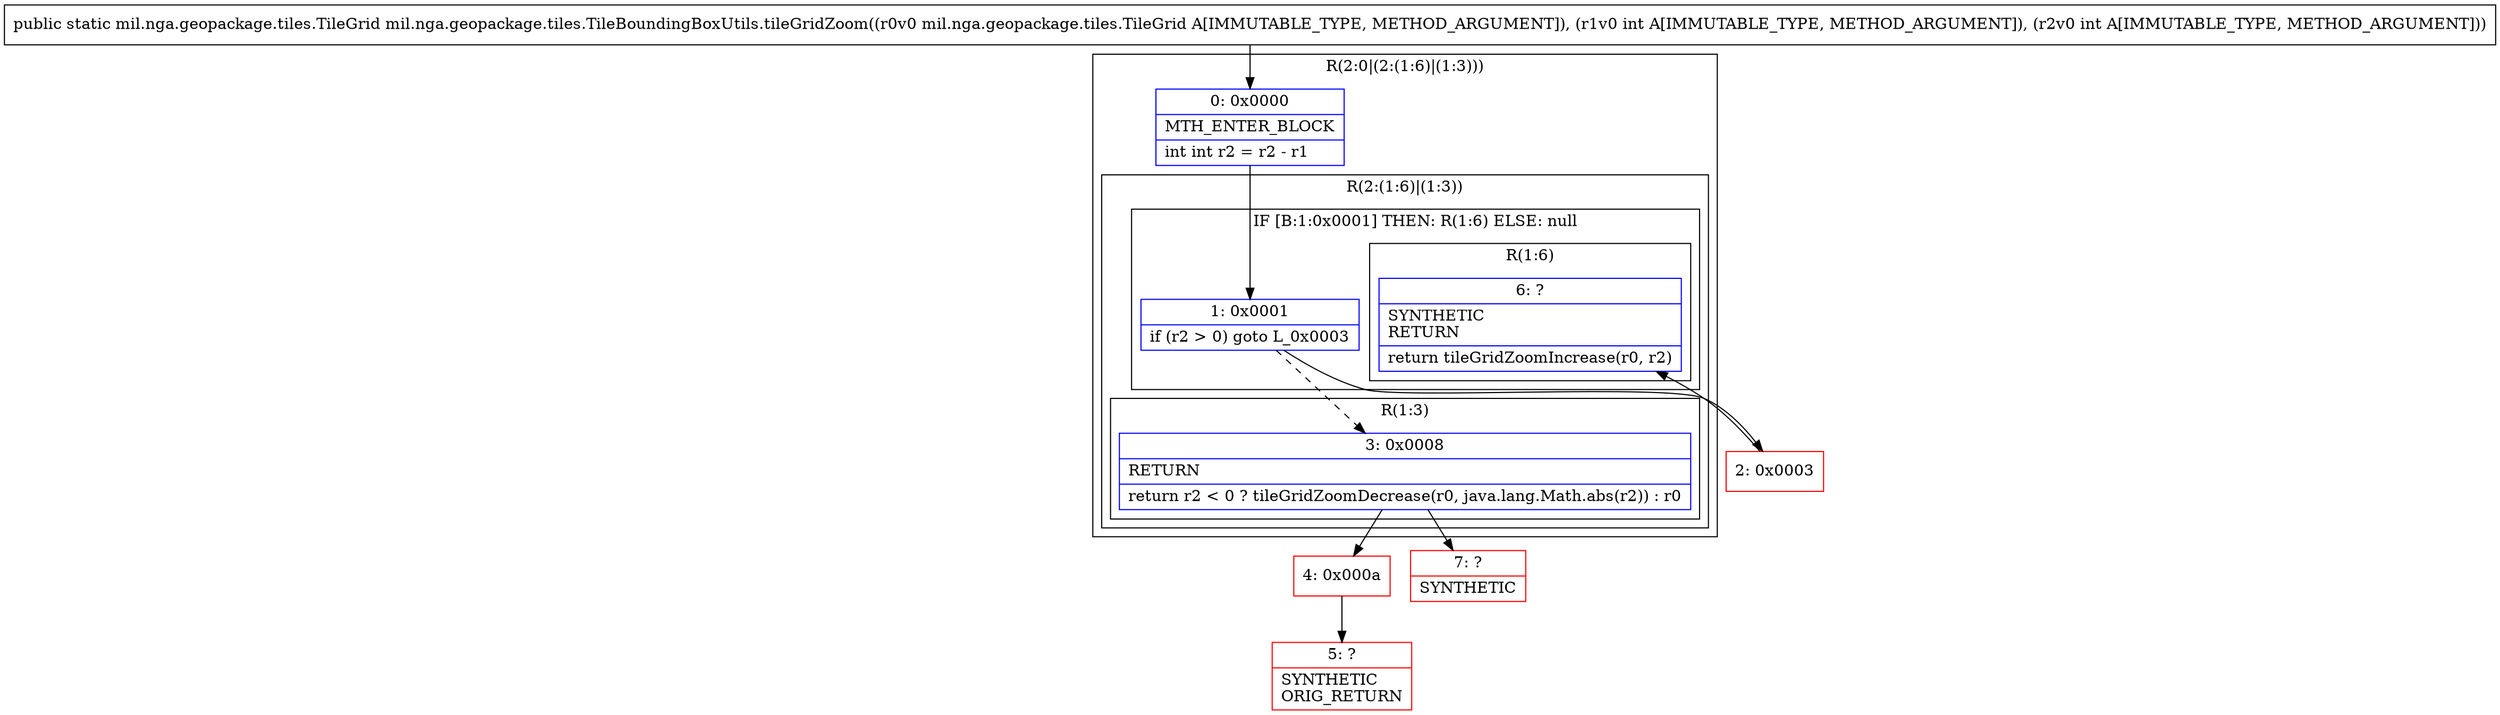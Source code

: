 digraph "CFG formil.nga.geopackage.tiles.TileBoundingBoxUtils.tileGridZoom(Lmil\/nga\/geopackage\/tiles\/TileGrid;II)Lmil\/nga\/geopackage\/tiles\/TileGrid;" {
subgraph cluster_Region_1511197173 {
label = "R(2:0|(2:(1:6)|(1:3)))";
node [shape=record,color=blue];
Node_0 [shape=record,label="{0\:\ 0x0000|MTH_ENTER_BLOCK\l|int int r2 = r2 \- r1\l}"];
subgraph cluster_Region_447231526 {
label = "R(2:(1:6)|(1:3))";
node [shape=record,color=blue];
subgraph cluster_IfRegion_1413626665 {
label = "IF [B:1:0x0001] THEN: R(1:6) ELSE: null";
node [shape=record,color=blue];
Node_1 [shape=record,label="{1\:\ 0x0001|if (r2 \> 0) goto L_0x0003\l}"];
subgraph cluster_Region_1532825865 {
label = "R(1:6)";
node [shape=record,color=blue];
Node_6 [shape=record,label="{6\:\ ?|SYNTHETIC\lRETURN\l|return tileGridZoomIncrease(r0, r2)\l}"];
}
}
subgraph cluster_Region_125129796 {
label = "R(1:3)";
node [shape=record,color=blue];
Node_3 [shape=record,label="{3\:\ 0x0008|RETURN\l|return r2 \< 0 ? tileGridZoomDecrease(r0, java.lang.Math.abs(r2)) : r0\l}"];
}
}
}
Node_2 [shape=record,color=red,label="{2\:\ 0x0003}"];
Node_4 [shape=record,color=red,label="{4\:\ 0x000a}"];
Node_5 [shape=record,color=red,label="{5\:\ ?|SYNTHETIC\lORIG_RETURN\l}"];
Node_7 [shape=record,color=red,label="{7\:\ ?|SYNTHETIC\l}"];
MethodNode[shape=record,label="{public static mil.nga.geopackage.tiles.TileGrid mil.nga.geopackage.tiles.TileBoundingBoxUtils.tileGridZoom((r0v0 mil.nga.geopackage.tiles.TileGrid A[IMMUTABLE_TYPE, METHOD_ARGUMENT]), (r1v0 int A[IMMUTABLE_TYPE, METHOD_ARGUMENT]), (r2v0 int A[IMMUTABLE_TYPE, METHOD_ARGUMENT])) }"];
MethodNode -> Node_0;
Node_0 -> Node_1;
Node_1 -> Node_2;
Node_1 -> Node_3[style=dashed];
Node_3 -> Node_4;
Node_3 -> Node_7;
Node_2 -> Node_6;
Node_4 -> Node_5;
}

